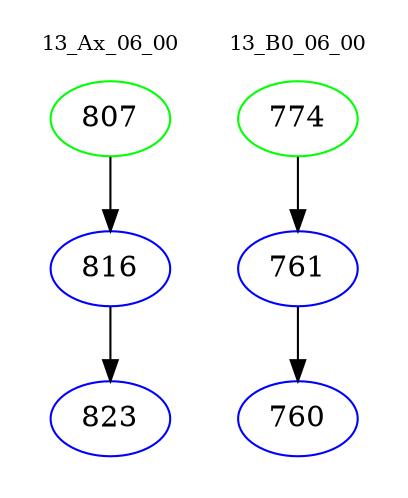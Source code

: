 digraph{
subgraph cluster_0 {
color = white
label = "13_Ax_06_00";
fontsize=10;
T0_807 [label="807", color="green"]
T0_807 -> T0_816 [color="black"]
T0_816 [label="816", color="blue"]
T0_816 -> T0_823 [color="black"]
T0_823 [label="823", color="blue"]
}
subgraph cluster_1 {
color = white
label = "13_B0_06_00";
fontsize=10;
T1_774 [label="774", color="green"]
T1_774 -> T1_761 [color="black"]
T1_761 [label="761", color="blue"]
T1_761 -> T1_760 [color="black"]
T1_760 [label="760", color="blue"]
}
}
